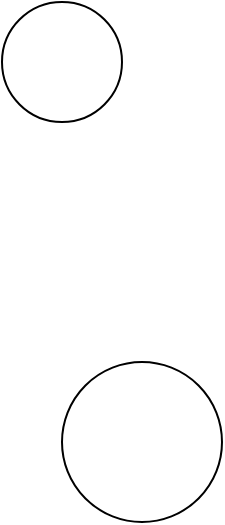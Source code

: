 <mxfile>
    <diagram id="_hH-bXCHWf4hJ9yAq0BS" name="Page-1">
        <mxGraphModel dx="504" dy="487" grid="1" gridSize="10" guides="1" tooltips="1" connect="1" arrows="1" fold="1" page="1" pageScale="1" pageWidth="850" pageHeight="1100" math="0" shadow="0">
            <root>
                <mxCell id="0"/>
                <mxCell id="1" parent="0"/>
                <mxCell id="2" value="" style="ellipse;whiteSpace=wrap;html=1;aspect=fixed;" vertex="1" parent="1">
                    <mxGeometry x="220" y="210" width="80" height="80" as="geometry"/>
                </mxCell>
                <mxCell id="3" value="" style="ellipse;whiteSpace=wrap;html=1;aspect=fixed;" vertex="1" parent="1">
                    <mxGeometry x="190" y="30" width="60" height="60" as="geometry"/>
                </mxCell>
            </root>
        </mxGraphModel>
    </diagram>
</mxfile>
